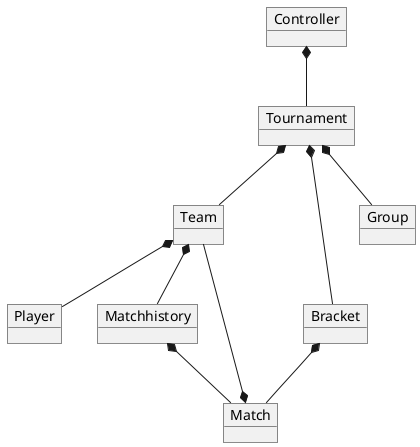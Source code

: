 @startuml
object Tournament
object Player
object Team
object Match
object Bracket
object Controller
object Matchhistory
object Group

Controller *-- Tournament
Tournament *-- Team
Tournament *-- Bracket
Tournament *-- Group
Bracket *-- Match
Team *-- Matchhistory
Match *-- Team
Team *-- Player
Matchhistory *-- Match

@enduml
